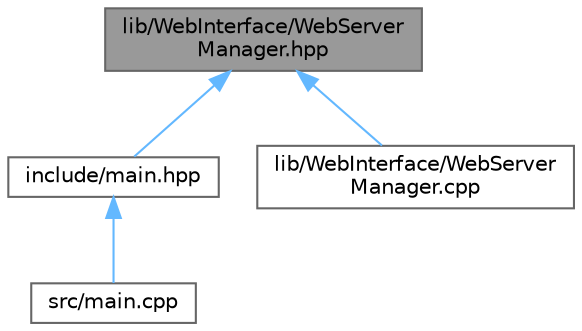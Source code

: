 digraph "lib/WebInterface/WebServerManager.hpp"
{
 // LATEX_PDF_SIZE
  bgcolor="transparent";
  edge [fontname=Helvetica,fontsize=10,labelfontname=Helvetica,labelfontsize=10];
  node [fontname=Helvetica,fontsize=10,shape=box,height=0.2,width=0.4];
  Node1 [id="Node000001",label="lib/WebInterface/WebServer\lManager.hpp",height=0.2,width=0.4,color="gray40", fillcolor="grey60", style="filled", fontcolor="black",tooltip="Web server manager class definition."];
  Node1 -> Node2 [id="edge4_Node000001_Node000002",dir="back",color="steelblue1",style="solid",tooltip=" "];
  Node2 [id="Node000002",label="include/main.hpp",height=0.2,width=0.4,color="grey40", fillcolor="white", style="filled",URL="$d0/d00/main_8hpp.html",tooltip=" "];
  Node2 -> Node3 [id="edge5_Node000002_Node000003",dir="back",color="steelblue1",style="solid",tooltip=" "];
  Node3 [id="Node000003",label="src/main.cpp",height=0.2,width=0.4,color="grey40", fillcolor="white", style="filled",URL="$df/d0a/main_8cpp.html",tooltip="Main file for the smart thermostat project. That implements FreeRTOS tasks for web server,..."];
  Node1 -> Node4 [id="edge6_Node000001_Node000004",dir="back",color="steelblue1",style="solid",tooltip=" "];
  Node4 [id="Node000004",label="lib/WebInterface/WebServer\lManager.cpp",height=0.2,width=0.4,color="grey40", fillcolor="white", style="filled",URL="$d6/dc0/WebServerManager_8cpp.html",tooltip="WebServerManager class implementation."];
}
